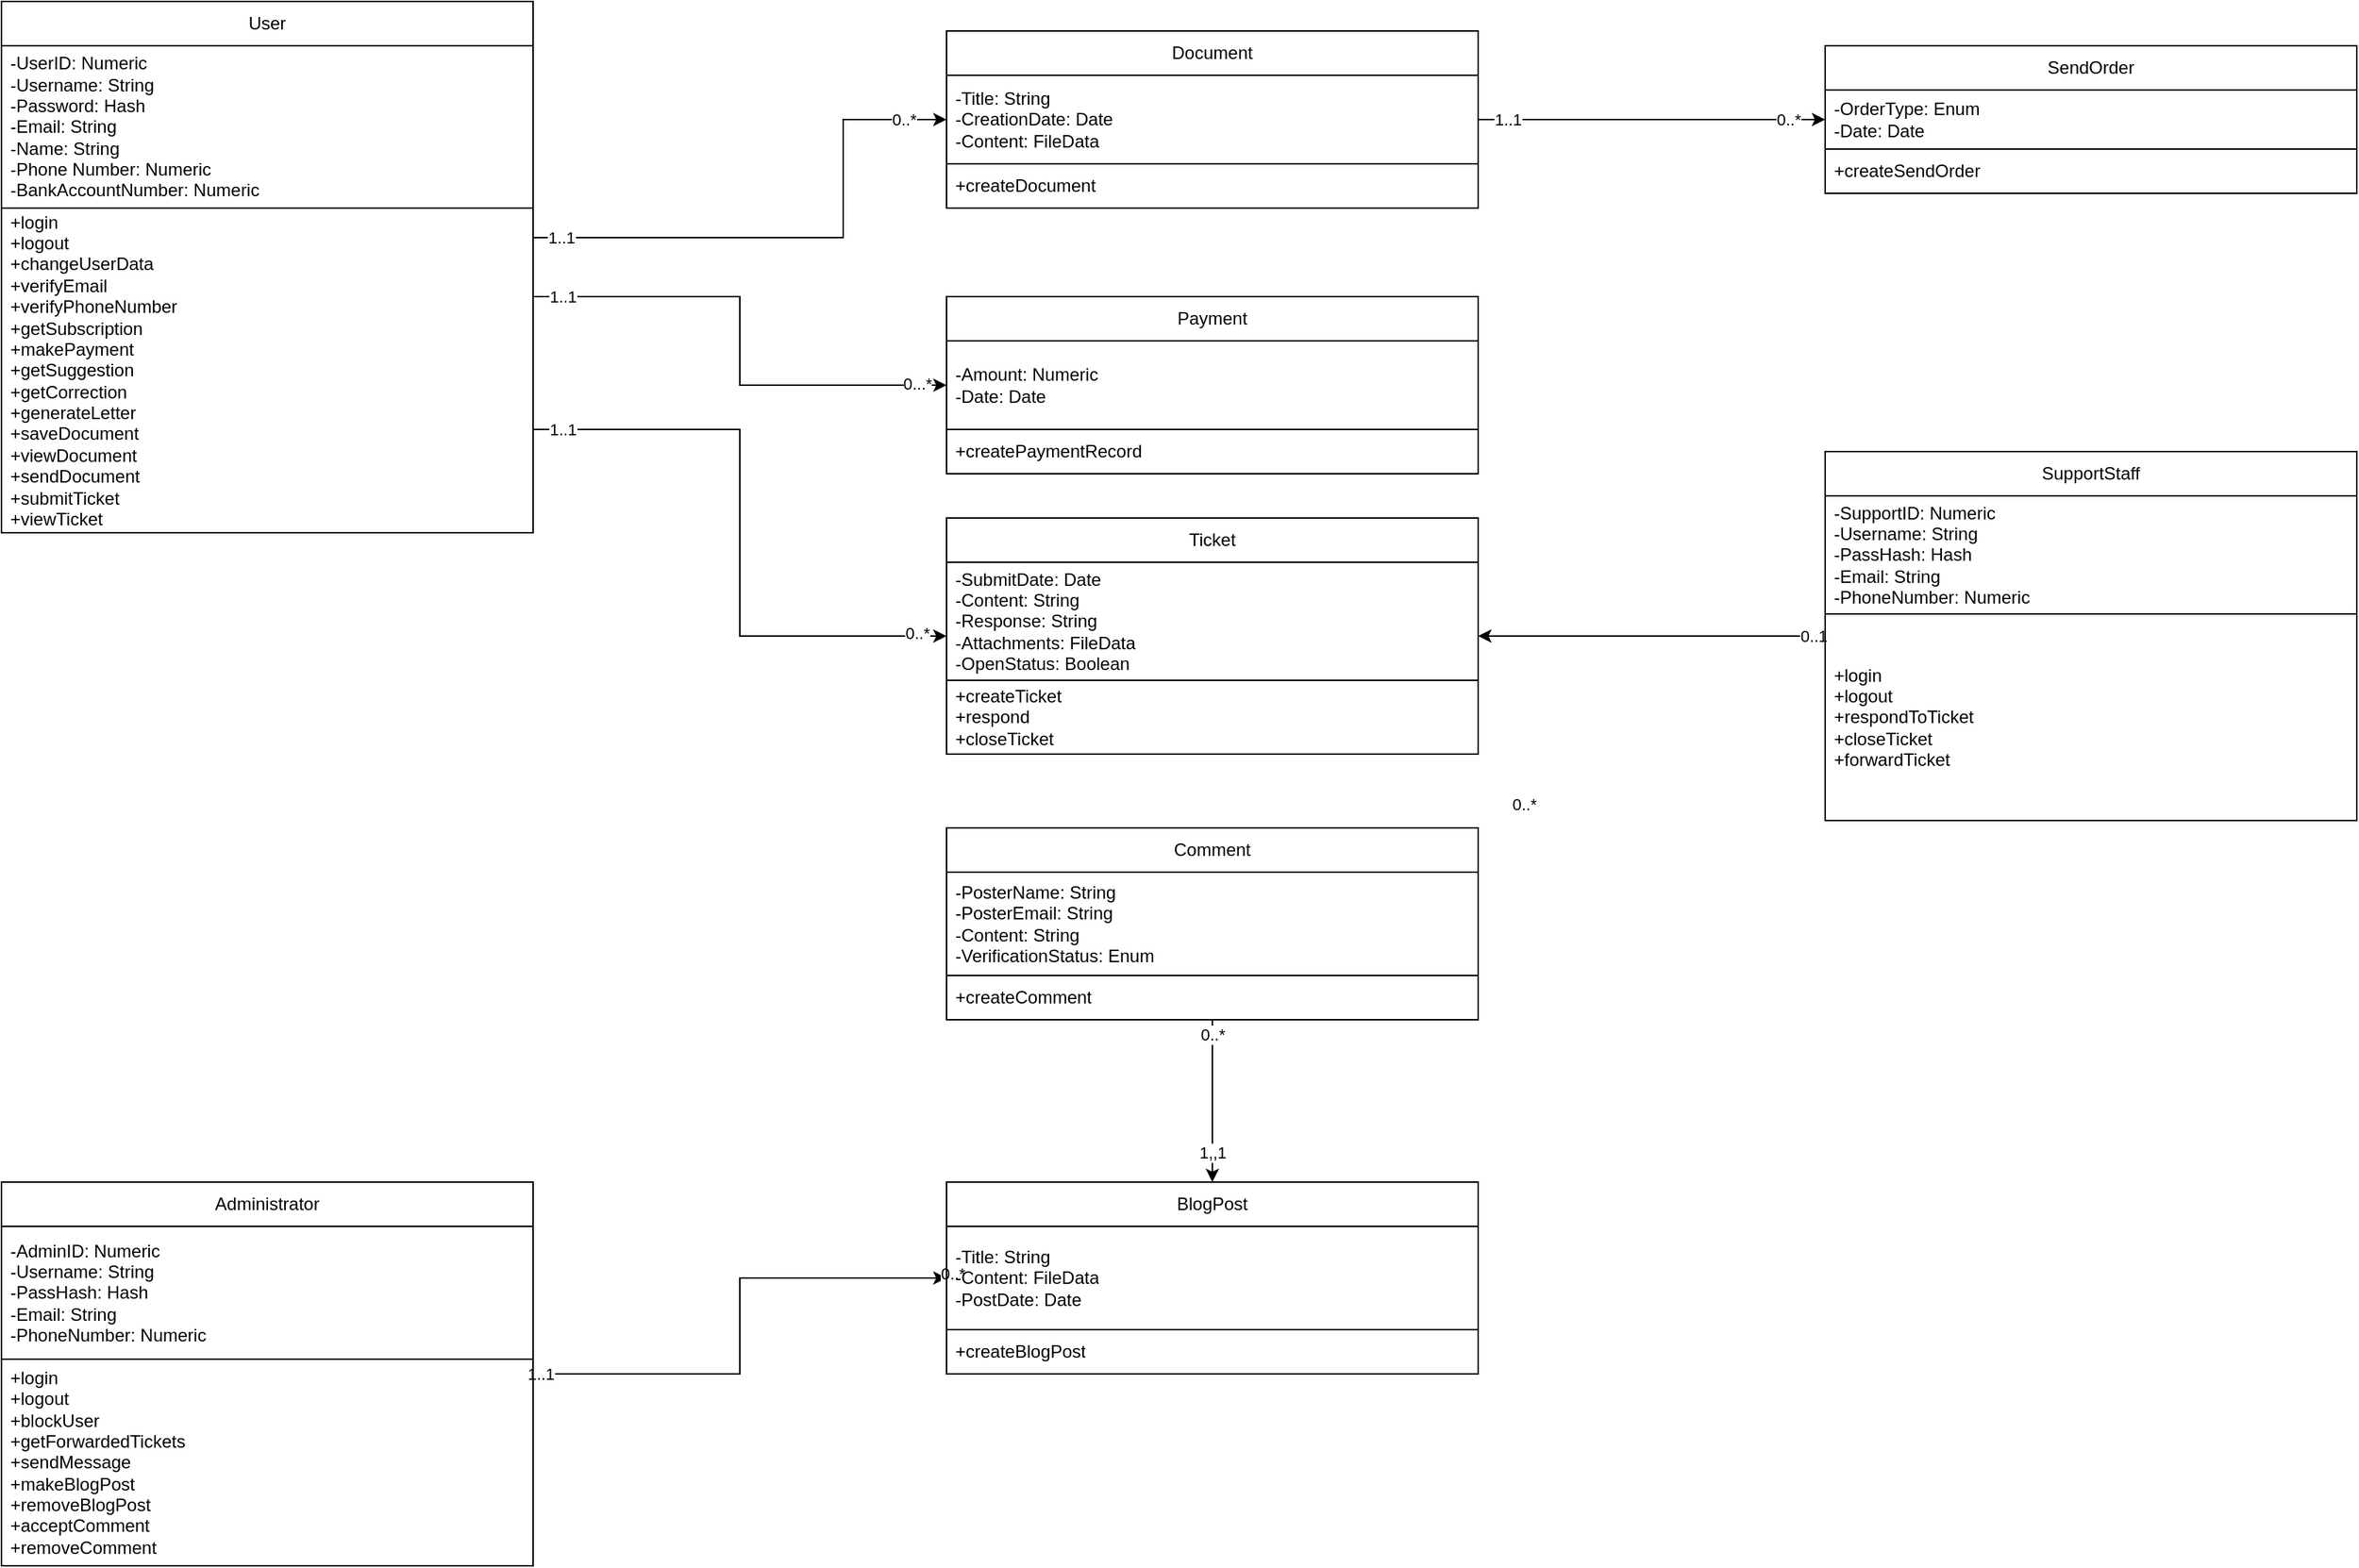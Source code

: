 <mxfile version="20.8.11" type="github">
  <diagram id="Lr4wH8KPADNg2gOhHOSV" name="Page-1">
    <mxGraphModel dx="1434" dy="757" grid="1" gridSize="10" guides="1" tooltips="1" connect="1" arrows="1" fold="1" page="1" pageScale="1" pageWidth="850" pageHeight="1100" math="0" shadow="0">
      <root>
        <mxCell id="0" />
        <mxCell id="1" parent="0" />
        <mxCell id="hB3vme4C9sljqm-L_a4m-10" value="1..1" style="edgeStyle=orthogonalEdgeStyle;rounded=0;orthogonalLoop=1;jettySize=auto;html=1;exitX=1;exitY=0.038;exitDx=0;exitDy=0;exitPerimeter=0;entryX=0;entryY=0.5;entryDx=0;entryDy=0;" parent="1" source="hB3vme4C9sljqm-L_a4m-4" target="hB3vme4C9sljqm-L_a4m-8" edge="1">
          <mxGeometry x="-0.833" relative="1" as="geometry">
            <mxPoint x="401" y="215" as="sourcePoint" />
            <mxPoint x="691" y="120" as="targetPoint" />
            <Array as="points">
              <mxPoint x="400" y="200" />
              <mxPoint x="610" y="200" />
              <mxPoint x="610" y="120" />
            </Array>
            <mxPoint as="offset" />
          </mxGeometry>
        </mxCell>
        <mxCell id="hB3vme4C9sljqm-L_a4m-11" value="0..*" style="edgeLabel;html=1;align=center;verticalAlign=middle;resizable=0;points=[];" parent="hB3vme4C9sljqm-L_a4m-10" vertex="1" connectable="0">
          <mxGeometry x="0.673" y="-1" relative="1" as="geometry">
            <mxPoint x="31" y="-1" as="offset" />
          </mxGeometry>
        </mxCell>
        <mxCell id="hB3vme4C9sljqm-L_a4m-2" value="User" style="swimlane;fontStyle=0;childLayout=stackLayout;horizontal=1;startSize=30;horizontalStack=0;resizeParent=1;resizeParentMax=0;resizeLast=0;collapsible=1;marginBottom=0;whiteSpace=wrap;html=1;rounded=0;glass=0;sketch=0;swimlaneLine=1;" parent="1" vertex="1">
          <mxGeometry x="40" y="40" width="360" height="360" as="geometry">
            <mxRectangle x="620" y="180" width="60" height="30" as="alternateBounds" />
          </mxGeometry>
        </mxCell>
        <mxCell id="hB3vme4C9sljqm-L_a4m-3" value="&lt;div&gt;-UserID: Numeric&lt;br&gt;&lt;/div&gt;&lt;div&gt;-Username: String&lt;/div&gt;&lt;div&gt;-Password: Hash&lt;/div&gt;&lt;div&gt;-Email: String&lt;/div&gt;&lt;div&gt;-Name: String&lt;/div&gt;&lt;div&gt;-Phone Number: Numeric&lt;/div&gt;&lt;div&gt;-BankAccountNumber: Numeric&lt;br&gt;&lt;/div&gt;" style="text;strokeColor=none;fillColor=none;align=left;verticalAlign=middle;spacingLeft=4;spacingRight=4;overflow=hidden;points=[[0,0.5],[1,0.5]];portConstraint=eastwest;rotatable=0;whiteSpace=wrap;html=1;rounded=0;glass=0;sketch=0;" parent="hB3vme4C9sljqm-L_a4m-2" vertex="1">
          <mxGeometry y="30" width="360" height="110" as="geometry" />
        </mxCell>
        <mxCell id="hB3vme4C9sljqm-L_a4m-4" value="&lt;div&gt;+login&lt;/div&gt;&lt;div&gt;+logout&lt;/div&gt;&lt;div&gt;+changeUserData&lt;/div&gt;&lt;div&gt;+verifyEmail&lt;/div&gt;&lt;div&gt;+verifyPhoneNumber&lt;/div&gt;&lt;div&gt;+getSubscription&lt;/div&gt;&lt;div&gt;+makePayment&lt;br&gt;&lt;/div&gt;&lt;div&gt;+getSuggestion&lt;/div&gt;&lt;div&gt;+getCorrection&lt;/div&gt;&lt;div&gt;+generateLetter&lt;/div&gt;&lt;div&gt;+saveDocument&lt;/div&gt;&lt;div&gt;+viewDocument&lt;br&gt;&lt;/div&gt;&lt;div&gt;+sendDocument&lt;/div&gt;&lt;div&gt;+submitTicket&lt;/div&gt;&lt;div&gt;+viewTicket&lt;br&gt;&lt;/div&gt;" style="text;strokeColor=default;fillColor=none;align=left;verticalAlign=middle;spacingLeft=4;spacingRight=4;overflow=hidden;points=[[0,0.5],[1,0.5]];portConstraint=eastwest;rotatable=0;whiteSpace=wrap;html=1;rounded=0;glass=0;sketch=0;" parent="hB3vme4C9sljqm-L_a4m-2" vertex="1">
          <mxGeometry y="140" width="360" height="220" as="geometry" />
        </mxCell>
        <mxCell id="tCIc7TTYxGLn4JjtGP00-24" value="&lt;div&gt;1..1&lt;/div&gt;" style="edgeStyle=orthogonalEdgeStyle;rounded=0;orthogonalLoop=1;jettySize=auto;html=1;startArrow=none;startFill=0;" edge="1" parent="1" source="hB3vme4C9sljqm-L_a4m-7" target="tCIc7TTYxGLn4JjtGP00-21">
          <mxGeometry x="-0.83" relative="1" as="geometry">
            <mxPoint as="offset" />
          </mxGeometry>
        </mxCell>
        <mxCell id="tCIc7TTYxGLn4JjtGP00-25" value="0..*" style="edgeLabel;html=1;align=center;verticalAlign=middle;resizable=0;points=[];" vertex="1" connectable="0" parent="tCIc7TTYxGLn4JjtGP00-24">
          <mxGeometry x="-0.174" y="1" relative="1" as="geometry">
            <mxPoint x="113" y="1" as="offset" />
          </mxGeometry>
        </mxCell>
        <mxCell id="hB3vme4C9sljqm-L_a4m-7" value="Document" style="swimlane;fontStyle=0;childLayout=stackLayout;horizontal=1;startSize=30;horizontalStack=0;resizeParent=1;resizeParentMax=0;resizeLast=0;collapsible=1;marginBottom=0;whiteSpace=wrap;html=1;rounded=0;glass=0;sketch=0;swimlaneLine=1;" parent="1" vertex="1">
          <mxGeometry x="680" y="60" width="360" height="120" as="geometry">
            <mxRectangle x="620" y="180" width="60" height="30" as="alternateBounds" />
          </mxGeometry>
        </mxCell>
        <mxCell id="hB3vme4C9sljqm-L_a4m-8" value="&lt;div&gt;-Title: String&lt;/div&gt;&lt;div&gt;-CreationDate: Date&lt;br&gt;&lt;/div&gt;&lt;div&gt;-Content: FileData&lt;br&gt;&lt;/div&gt;" style="text;strokeColor=none;fillColor=none;align=left;verticalAlign=middle;spacingLeft=4;spacingRight=4;overflow=hidden;points=[[0,0.5],[1,0.5]];portConstraint=eastwest;rotatable=0;whiteSpace=wrap;html=1;rounded=0;glass=0;sketch=0;" parent="hB3vme4C9sljqm-L_a4m-7" vertex="1">
          <mxGeometry y="30" width="360" height="60" as="geometry" />
        </mxCell>
        <mxCell id="hB3vme4C9sljqm-L_a4m-9" value="+createDocument" style="text;strokeColor=default;fillColor=none;align=left;verticalAlign=middle;spacingLeft=4;spacingRight=4;overflow=hidden;points=[[0,0.5],[1,0.5]];portConstraint=eastwest;rotatable=0;whiteSpace=wrap;html=1;rounded=0;glass=0;sketch=0;" parent="hB3vme4C9sljqm-L_a4m-7" vertex="1">
          <mxGeometry y="90" width="360" height="30" as="geometry" />
        </mxCell>
        <mxCell id="hB3vme4C9sljqm-L_a4m-12" value="&lt;div&gt;Payment&lt;/div&gt;" style="swimlane;fontStyle=0;childLayout=stackLayout;horizontal=1;startSize=30;horizontalStack=0;resizeParent=1;resizeParentMax=0;resizeLast=0;collapsible=1;marginBottom=0;whiteSpace=wrap;html=1;rounded=0;glass=0;sketch=0;swimlaneLine=1;" parent="1" vertex="1">
          <mxGeometry x="680" y="240" width="360" height="120" as="geometry">
            <mxRectangle x="620" y="180" width="60" height="30" as="alternateBounds" />
          </mxGeometry>
        </mxCell>
        <mxCell id="hB3vme4C9sljqm-L_a4m-13" value="&lt;div&gt;-Amount: Numeric&lt;/div&gt;&lt;div&gt;-Date: Date&lt;br&gt;&lt;/div&gt;" style="text;strokeColor=none;fillColor=none;align=left;verticalAlign=middle;spacingLeft=4;spacingRight=4;overflow=hidden;points=[[0,0.5],[1,0.5]];portConstraint=eastwest;rotatable=0;whiteSpace=wrap;html=1;rounded=0;glass=0;sketch=0;" parent="hB3vme4C9sljqm-L_a4m-12" vertex="1">
          <mxGeometry y="30" width="360" height="60" as="geometry" />
        </mxCell>
        <mxCell id="hB3vme4C9sljqm-L_a4m-14" value="+createPaymentRecord" style="text;strokeColor=default;fillColor=none;align=left;verticalAlign=middle;spacingLeft=4;spacingRight=4;overflow=hidden;points=[[0,0.5],[1,0.5]];portConstraint=eastwest;rotatable=0;whiteSpace=wrap;html=1;rounded=0;glass=0;sketch=0;" parent="hB3vme4C9sljqm-L_a4m-12" vertex="1">
          <mxGeometry y="90" width="360" height="30" as="geometry" />
        </mxCell>
        <mxCell id="hB3vme4C9sljqm-L_a4m-15" style="edgeStyle=orthogonalEdgeStyle;rounded=0;orthogonalLoop=1;jettySize=auto;html=1;" parent="1" source="hB3vme4C9sljqm-L_a4m-4" target="hB3vme4C9sljqm-L_a4m-12" edge="1">
          <mxGeometry relative="1" as="geometry">
            <Array as="points">
              <mxPoint x="540" y="240" />
              <mxPoint x="540" y="300" />
            </Array>
          </mxGeometry>
        </mxCell>
        <mxCell id="hB3vme4C9sljqm-L_a4m-16" value="1..1" style="edgeLabel;html=1;align=center;verticalAlign=middle;resizable=0;points=[];" parent="hB3vme4C9sljqm-L_a4m-15" vertex="1" connectable="0">
          <mxGeometry x="-0.718" y="1" relative="1" as="geometry">
            <mxPoint x="-28" y="1" as="offset" />
          </mxGeometry>
        </mxCell>
        <mxCell id="hB3vme4C9sljqm-L_a4m-17" value="0...*" style="edgeLabel;html=1;align=center;verticalAlign=middle;resizable=0;points=[];" parent="hB3vme4C9sljqm-L_a4m-15" vertex="1" connectable="0">
          <mxGeometry x="0.794" y="1" relative="1" as="geometry">
            <mxPoint x="15" as="offset" />
          </mxGeometry>
        </mxCell>
        <mxCell id="hB3vme4C9sljqm-L_a4m-18" value="&lt;div&gt;Ticket&lt;/div&gt;" style="swimlane;fontStyle=0;childLayout=stackLayout;horizontal=1;startSize=30;horizontalStack=0;resizeParent=1;resizeParentMax=0;resizeLast=0;collapsible=1;marginBottom=0;whiteSpace=wrap;html=1;rounded=0;glass=0;sketch=0;swimlaneLine=1;" parent="1" vertex="1">
          <mxGeometry x="680" y="390" width="360" height="160" as="geometry">
            <mxRectangle x="620" y="180" width="60" height="30" as="alternateBounds" />
          </mxGeometry>
        </mxCell>
        <mxCell id="hB3vme4C9sljqm-L_a4m-19" value="&lt;div&gt;-SubmitDate: Date&lt;/div&gt;&lt;div&gt;-Content: String&lt;/div&gt;&lt;div&gt;-Response: String&lt;/div&gt;&lt;div&gt;-Attachments: FileData&lt;br&gt;&lt;/div&gt;&lt;div&gt;-OpenStatus: Boolean&lt;br&gt;&lt;/div&gt;" style="text;strokeColor=none;fillColor=none;align=left;verticalAlign=middle;spacingLeft=4;spacingRight=4;overflow=hidden;points=[[0,0.5],[1,0.5]];portConstraint=eastwest;rotatable=0;whiteSpace=wrap;html=1;rounded=0;glass=0;sketch=0;" parent="hB3vme4C9sljqm-L_a4m-18" vertex="1">
          <mxGeometry y="30" width="360" height="80" as="geometry" />
        </mxCell>
        <mxCell id="hB3vme4C9sljqm-L_a4m-20" value="&lt;div&gt;+createTicket&lt;/div&gt;&lt;div&gt;+respond&lt;/div&gt;&lt;div&gt;+closeTicket&lt;br&gt;&lt;/div&gt;" style="text;strokeColor=default;fillColor=none;align=left;verticalAlign=middle;spacingLeft=4;spacingRight=4;overflow=hidden;points=[[0,0.5],[1,0.5]];portConstraint=eastwest;rotatable=0;whiteSpace=wrap;html=1;rounded=0;glass=0;sketch=0;" parent="hB3vme4C9sljqm-L_a4m-18" vertex="1">
          <mxGeometry y="110" width="360" height="50" as="geometry" />
        </mxCell>
        <mxCell id="hB3vme4C9sljqm-L_a4m-21" style="edgeStyle=orthogonalEdgeStyle;rounded=0;orthogonalLoop=1;jettySize=auto;html=1;" parent="1" source="hB3vme4C9sljqm-L_a4m-4" target="hB3vme4C9sljqm-L_a4m-18" edge="1">
          <mxGeometry relative="1" as="geometry">
            <Array as="points">
              <mxPoint x="540" y="330" />
              <mxPoint x="540" y="470" />
            </Array>
          </mxGeometry>
        </mxCell>
        <mxCell id="hB3vme4C9sljqm-L_a4m-22" value="1..1" style="edgeLabel;html=1;align=center;verticalAlign=middle;resizable=0;points=[];" parent="hB3vme4C9sljqm-L_a4m-21" vertex="1" connectable="0">
          <mxGeometry x="-0.767" y="2" relative="1" as="geometry">
            <mxPoint x="-29" y="2" as="offset" />
          </mxGeometry>
        </mxCell>
        <mxCell id="hB3vme4C9sljqm-L_a4m-23" value="0..*" style="edgeLabel;html=1;align=center;verticalAlign=middle;resizable=0;points=[];" parent="hB3vme4C9sljqm-L_a4m-21" vertex="1" connectable="0">
          <mxGeometry x="0.819" y="2" relative="1" as="geometry">
            <mxPoint x="18" as="offset" />
          </mxGeometry>
        </mxCell>
        <mxCell id="tCIc7TTYxGLn4JjtGP00-12" style="edgeStyle=orthogonalEdgeStyle;rounded=0;orthogonalLoop=1;jettySize=auto;html=1;" edge="1" parent="1" source="tCIc7TTYxGLn4JjtGP00-1" target="tCIc7TTYxGLn4JjtGP00-7">
          <mxGeometry relative="1" as="geometry" />
        </mxCell>
        <mxCell id="tCIc7TTYxGLn4JjtGP00-13" value="1..1" style="edgeLabel;html=1;align=center;verticalAlign=middle;resizable=0;points=[];" vertex="1" connectable="0" parent="tCIc7TTYxGLn4JjtGP00-12">
          <mxGeometry x="-0.908" y="1" relative="1" as="geometry">
            <mxPoint x="-11" y="1" as="offset" />
          </mxGeometry>
        </mxCell>
        <mxCell id="tCIc7TTYxGLn4JjtGP00-14" value="0..*" style="edgeLabel;html=1;align=center;verticalAlign=middle;resizable=0;points=[];" vertex="1" connectable="0" parent="tCIc7TTYxGLn4JjtGP00-12">
          <mxGeometry x="0.569" y="3" relative="1" as="geometry">
            <mxPoint x="78" as="offset" />
          </mxGeometry>
        </mxCell>
        <mxCell id="tCIc7TTYxGLn4JjtGP00-1" value="Administrator" style="swimlane;fontStyle=0;childLayout=stackLayout;horizontal=1;startSize=30;horizontalStack=0;resizeParent=1;resizeParentMax=0;resizeLast=0;collapsible=1;marginBottom=0;whiteSpace=wrap;html=1;rounded=0;glass=0;sketch=0;swimlaneLine=1;" vertex="1" parent="1">
          <mxGeometry x="40" y="840" width="360" height="260" as="geometry">
            <mxRectangle x="620" y="180" width="60" height="30" as="alternateBounds" />
          </mxGeometry>
        </mxCell>
        <mxCell id="tCIc7TTYxGLn4JjtGP00-2" value="&lt;div&gt;-AdminID: Numeric&lt;br&gt;&lt;/div&gt;&lt;div&gt;-Username: String&lt;/div&gt;&lt;div&gt;-PassHash: Hash&lt;/div&gt;&lt;div&gt;-Email: String&lt;/div&gt;&lt;div&gt;-PhoneNumber: Numeric&lt;br&gt;&lt;/div&gt;" style="text;strokeColor=none;fillColor=none;align=left;verticalAlign=middle;spacingLeft=4;spacingRight=4;overflow=hidden;points=[[0,0.5],[1,0.5]];portConstraint=eastwest;rotatable=0;whiteSpace=wrap;html=1;rounded=0;glass=0;sketch=0;" vertex="1" parent="tCIc7TTYxGLn4JjtGP00-1">
          <mxGeometry y="30" width="360" height="90" as="geometry" />
        </mxCell>
        <mxCell id="tCIc7TTYxGLn4JjtGP00-3" value="&lt;div&gt;+login&lt;/div&gt;&lt;div&gt;+logout&lt;/div&gt;&lt;div&gt;+blockUser&lt;/div&gt;&lt;div&gt;+getForwardedTickets&lt;/div&gt;&lt;div&gt;+sendMessage&lt;/div&gt;&lt;div&gt;+makeBlogPost&lt;/div&gt;&lt;div&gt;+removeBlogPost&lt;/div&gt;&lt;div&gt;+acceptComment&lt;/div&gt;&lt;div&gt;+removeComment&lt;br&gt;&lt;/div&gt;" style="text;strokeColor=default;fillColor=none;align=left;verticalAlign=middle;spacingLeft=4;spacingRight=4;overflow=hidden;points=[[0,0.5],[1,0.5]];portConstraint=eastwest;rotatable=0;whiteSpace=wrap;html=1;rounded=0;glass=0;sketch=0;" vertex="1" parent="tCIc7TTYxGLn4JjtGP00-1">
          <mxGeometry y="120" width="360" height="140" as="geometry" />
        </mxCell>
        <mxCell id="tCIc7TTYxGLn4JjtGP00-10" value="&lt;div&gt;1,,1&lt;/div&gt;" style="edgeStyle=orthogonalEdgeStyle;rounded=0;orthogonalLoop=1;jettySize=auto;html=1;entryX=0.5;entryY=0;entryDx=0;entryDy=0;" edge="1" parent="1" source="tCIc7TTYxGLn4JjtGP00-4" target="tCIc7TTYxGLn4JjtGP00-7">
          <mxGeometry x="0.636" relative="1" as="geometry">
            <Array as="points">
              <mxPoint x="860" y="810" />
              <mxPoint x="860" y="810" />
            </Array>
            <mxPoint as="offset" />
          </mxGeometry>
        </mxCell>
        <mxCell id="tCIc7TTYxGLn4JjtGP00-11" value="&lt;div&gt;0..*&lt;/div&gt;" style="edgeLabel;html=1;align=center;verticalAlign=middle;resizable=0;points=[];" vertex="1" connectable="0" parent="tCIc7TTYxGLn4JjtGP00-10">
          <mxGeometry x="-0.273" y="3" relative="1" as="geometry">
            <mxPoint x="-3" y="-30" as="offset" />
          </mxGeometry>
        </mxCell>
        <mxCell id="tCIc7TTYxGLn4JjtGP00-4" value="Comment" style="swimlane;fontStyle=0;childLayout=stackLayout;horizontal=1;startSize=30;horizontalStack=0;resizeParent=1;resizeParentMax=0;resizeLast=0;collapsible=1;marginBottom=0;whiteSpace=wrap;html=1;rounded=0;glass=0;sketch=0;swimlaneLine=1;" vertex="1" parent="1">
          <mxGeometry x="680" y="600" width="360" height="130" as="geometry">
            <mxRectangle x="620" y="180" width="60" height="30" as="alternateBounds" />
          </mxGeometry>
        </mxCell>
        <mxCell id="tCIc7TTYxGLn4JjtGP00-5" value="&lt;div&gt;-PosterName: String&lt;/div&gt;&lt;div&gt;-PosterEmail: String&lt;/div&gt;&lt;div&gt;-Content: String&lt;/div&gt;&lt;div&gt;-VerificationStatus: Enum&lt;br&gt;&lt;/div&gt;" style="text;strokeColor=none;fillColor=none;align=left;verticalAlign=middle;spacingLeft=4;spacingRight=4;overflow=hidden;points=[[0,0.5],[1,0.5]];portConstraint=eastwest;rotatable=0;whiteSpace=wrap;html=1;rounded=0;glass=0;sketch=0;" vertex="1" parent="tCIc7TTYxGLn4JjtGP00-4">
          <mxGeometry y="30" width="360" height="70" as="geometry" />
        </mxCell>
        <mxCell id="tCIc7TTYxGLn4JjtGP00-6" value="+createComment" style="text;strokeColor=default;fillColor=none;align=left;verticalAlign=middle;spacingLeft=4;spacingRight=4;overflow=hidden;points=[[0,0.5],[1,0.5]];portConstraint=eastwest;rotatable=0;whiteSpace=wrap;html=1;rounded=0;glass=0;sketch=0;" vertex="1" parent="tCIc7TTYxGLn4JjtGP00-4">
          <mxGeometry y="100" width="360" height="30" as="geometry" />
        </mxCell>
        <mxCell id="tCIc7TTYxGLn4JjtGP00-7" value="BlogPost" style="swimlane;fontStyle=0;childLayout=stackLayout;horizontal=1;startSize=30;horizontalStack=0;resizeParent=1;resizeParentMax=0;resizeLast=0;collapsible=1;marginBottom=0;whiteSpace=wrap;html=1;rounded=0;glass=0;sketch=0;swimlaneLine=1;" vertex="1" parent="1">
          <mxGeometry x="680" y="840" width="360" height="130" as="geometry">
            <mxRectangle x="620" y="180" width="60" height="30" as="alternateBounds" />
          </mxGeometry>
        </mxCell>
        <mxCell id="tCIc7TTYxGLn4JjtGP00-8" value="&lt;div&gt;-Title: String&lt;/div&gt;&lt;div&gt;-Content: FileData&lt;/div&gt;&lt;div&gt;-PostDate: Date&lt;/div&gt;" style="text;strokeColor=none;fillColor=none;align=left;verticalAlign=middle;spacingLeft=4;spacingRight=4;overflow=hidden;points=[[0,0.5],[1,0.5]];portConstraint=eastwest;rotatable=0;whiteSpace=wrap;html=1;rounded=0;glass=0;sketch=0;" vertex="1" parent="tCIc7TTYxGLn4JjtGP00-7">
          <mxGeometry y="30" width="360" height="70" as="geometry" />
        </mxCell>
        <mxCell id="tCIc7TTYxGLn4JjtGP00-9" value="+createBlogPost" style="text;strokeColor=default;fillColor=none;align=left;verticalAlign=middle;spacingLeft=4;spacingRight=4;overflow=hidden;points=[[0,0.5],[1,0.5]];portConstraint=eastwest;rotatable=0;whiteSpace=wrap;html=1;rounded=0;glass=0;sketch=0;" vertex="1" parent="tCIc7TTYxGLn4JjtGP00-7">
          <mxGeometry y="100" width="360" height="30" as="geometry" />
        </mxCell>
        <mxCell id="tCIc7TTYxGLn4JjtGP00-18" value="0..1" style="edgeStyle=orthogonalEdgeStyle;rounded=0;orthogonalLoop=1;jettySize=auto;html=1;startArrow=none;startFill=0;" edge="1" parent="1" source="tCIc7TTYxGLn4JjtGP00-15" target="hB3vme4C9sljqm-L_a4m-18">
          <mxGeometry x="-0.929" relative="1" as="geometry">
            <mxPoint as="offset" />
          </mxGeometry>
        </mxCell>
        <mxCell id="tCIc7TTYxGLn4JjtGP00-19" value="0..*" style="edgeLabel;html=1;align=center;verticalAlign=middle;resizable=0;points=[];" vertex="1" connectable="0" parent="tCIc7TTYxGLn4JjtGP00-18">
          <mxGeometry x="-0.093" y="1" relative="1" as="geometry">
            <mxPoint x="-98" y="113" as="offset" />
          </mxGeometry>
        </mxCell>
        <mxCell id="tCIc7TTYxGLn4JjtGP00-15" value="SupportStaff" style="swimlane;fontStyle=0;childLayout=stackLayout;horizontal=1;startSize=30;horizontalStack=0;resizeParent=1;resizeParentMax=0;resizeLast=0;collapsible=1;marginBottom=0;whiteSpace=wrap;html=1;rounded=0;glass=0;sketch=0;swimlaneLine=1;" vertex="1" parent="1">
          <mxGeometry x="1275" y="345" width="360" height="250" as="geometry">
            <mxRectangle x="620" y="180" width="60" height="30" as="alternateBounds" />
          </mxGeometry>
        </mxCell>
        <mxCell id="tCIc7TTYxGLn4JjtGP00-16" value="&lt;div&gt;-SupportID: Numeric&lt;br&gt;&lt;/div&gt;&lt;div&gt;-Username: String&lt;/div&gt;&lt;div&gt;-PassHash: Hash&lt;/div&gt;&lt;div&gt;-Email: String&lt;/div&gt;&lt;div&gt;-PhoneNumber: Numeric&lt;br&gt;&lt;/div&gt;" style="text;strokeColor=none;fillColor=none;align=left;verticalAlign=middle;spacingLeft=4;spacingRight=4;overflow=hidden;points=[[0,0.5],[1,0.5]];portConstraint=eastwest;rotatable=0;whiteSpace=wrap;html=1;rounded=0;glass=0;sketch=0;" vertex="1" parent="tCIc7TTYxGLn4JjtGP00-15">
          <mxGeometry y="30" width="360" height="80" as="geometry" />
        </mxCell>
        <mxCell id="tCIc7TTYxGLn4JjtGP00-17" value="&lt;div&gt;+login&lt;/div&gt;&lt;div&gt;+logout&lt;/div&gt;&lt;div&gt;+respondToTicket&lt;/div&gt;&lt;div&gt;+closeTicket&lt;/div&gt;&lt;div&gt;+forwardTicket&lt;br&gt;&lt;/div&gt;" style="text;strokeColor=default;fillColor=none;align=left;verticalAlign=middle;spacingLeft=4;spacingRight=4;overflow=hidden;points=[[0,0.5],[1,0.5]];portConstraint=eastwest;rotatable=0;whiteSpace=wrap;html=1;rounded=0;glass=0;sketch=0;" vertex="1" parent="tCIc7TTYxGLn4JjtGP00-15">
          <mxGeometry y="110" width="360" height="140" as="geometry" />
        </mxCell>
        <mxCell id="tCIc7TTYxGLn4JjtGP00-21" value="SendOrder" style="swimlane;fontStyle=0;childLayout=stackLayout;horizontal=1;startSize=30;horizontalStack=0;resizeParent=1;resizeParentMax=0;resizeLast=0;collapsible=1;marginBottom=0;whiteSpace=wrap;html=1;rounded=0;glass=0;sketch=0;swimlaneLine=1;" vertex="1" parent="1">
          <mxGeometry x="1275" y="70" width="360" height="100" as="geometry">
            <mxRectangle x="620" y="180" width="60" height="30" as="alternateBounds" />
          </mxGeometry>
        </mxCell>
        <mxCell id="tCIc7TTYxGLn4JjtGP00-22" value="&lt;div&gt;-OrderType: Enum&lt;/div&gt;&lt;div&gt;-Date: Date&lt;/div&gt;" style="text;strokeColor=none;fillColor=none;align=left;verticalAlign=middle;spacingLeft=4;spacingRight=4;overflow=hidden;points=[[0,0.5],[1,0.5]];portConstraint=eastwest;rotatable=0;whiteSpace=wrap;html=1;rounded=0;glass=0;sketch=0;" vertex="1" parent="tCIc7TTYxGLn4JjtGP00-21">
          <mxGeometry y="30" width="360" height="40" as="geometry" />
        </mxCell>
        <mxCell id="tCIc7TTYxGLn4JjtGP00-23" value="+createSendOrder" style="text;strokeColor=default;fillColor=none;align=left;verticalAlign=middle;spacingLeft=4;spacingRight=4;overflow=hidden;points=[[0,0.5],[1,0.5]];portConstraint=eastwest;rotatable=0;whiteSpace=wrap;html=1;rounded=0;glass=0;sketch=0;" vertex="1" parent="tCIc7TTYxGLn4JjtGP00-21">
          <mxGeometry y="70" width="360" height="30" as="geometry" />
        </mxCell>
      </root>
    </mxGraphModel>
  </diagram>
</mxfile>
